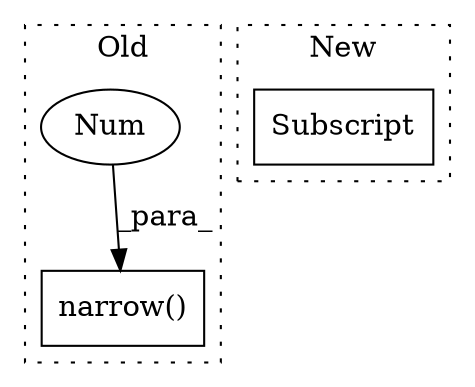 digraph G {
subgraph cluster0 {
1 [label="narrow()" a="75" s="1741,1857" l="99,1" shape="box"];
3 [label="Num" a="76" s="1843" l="1" shape="ellipse"];
label = "Old";
style="dotted";
}
subgraph cluster1 {
2 [label="Subscript" a="63" s="1575,0" l="102,0" shape="box"];
label = "New";
style="dotted";
}
3 -> 1 [label="_para_"];
}